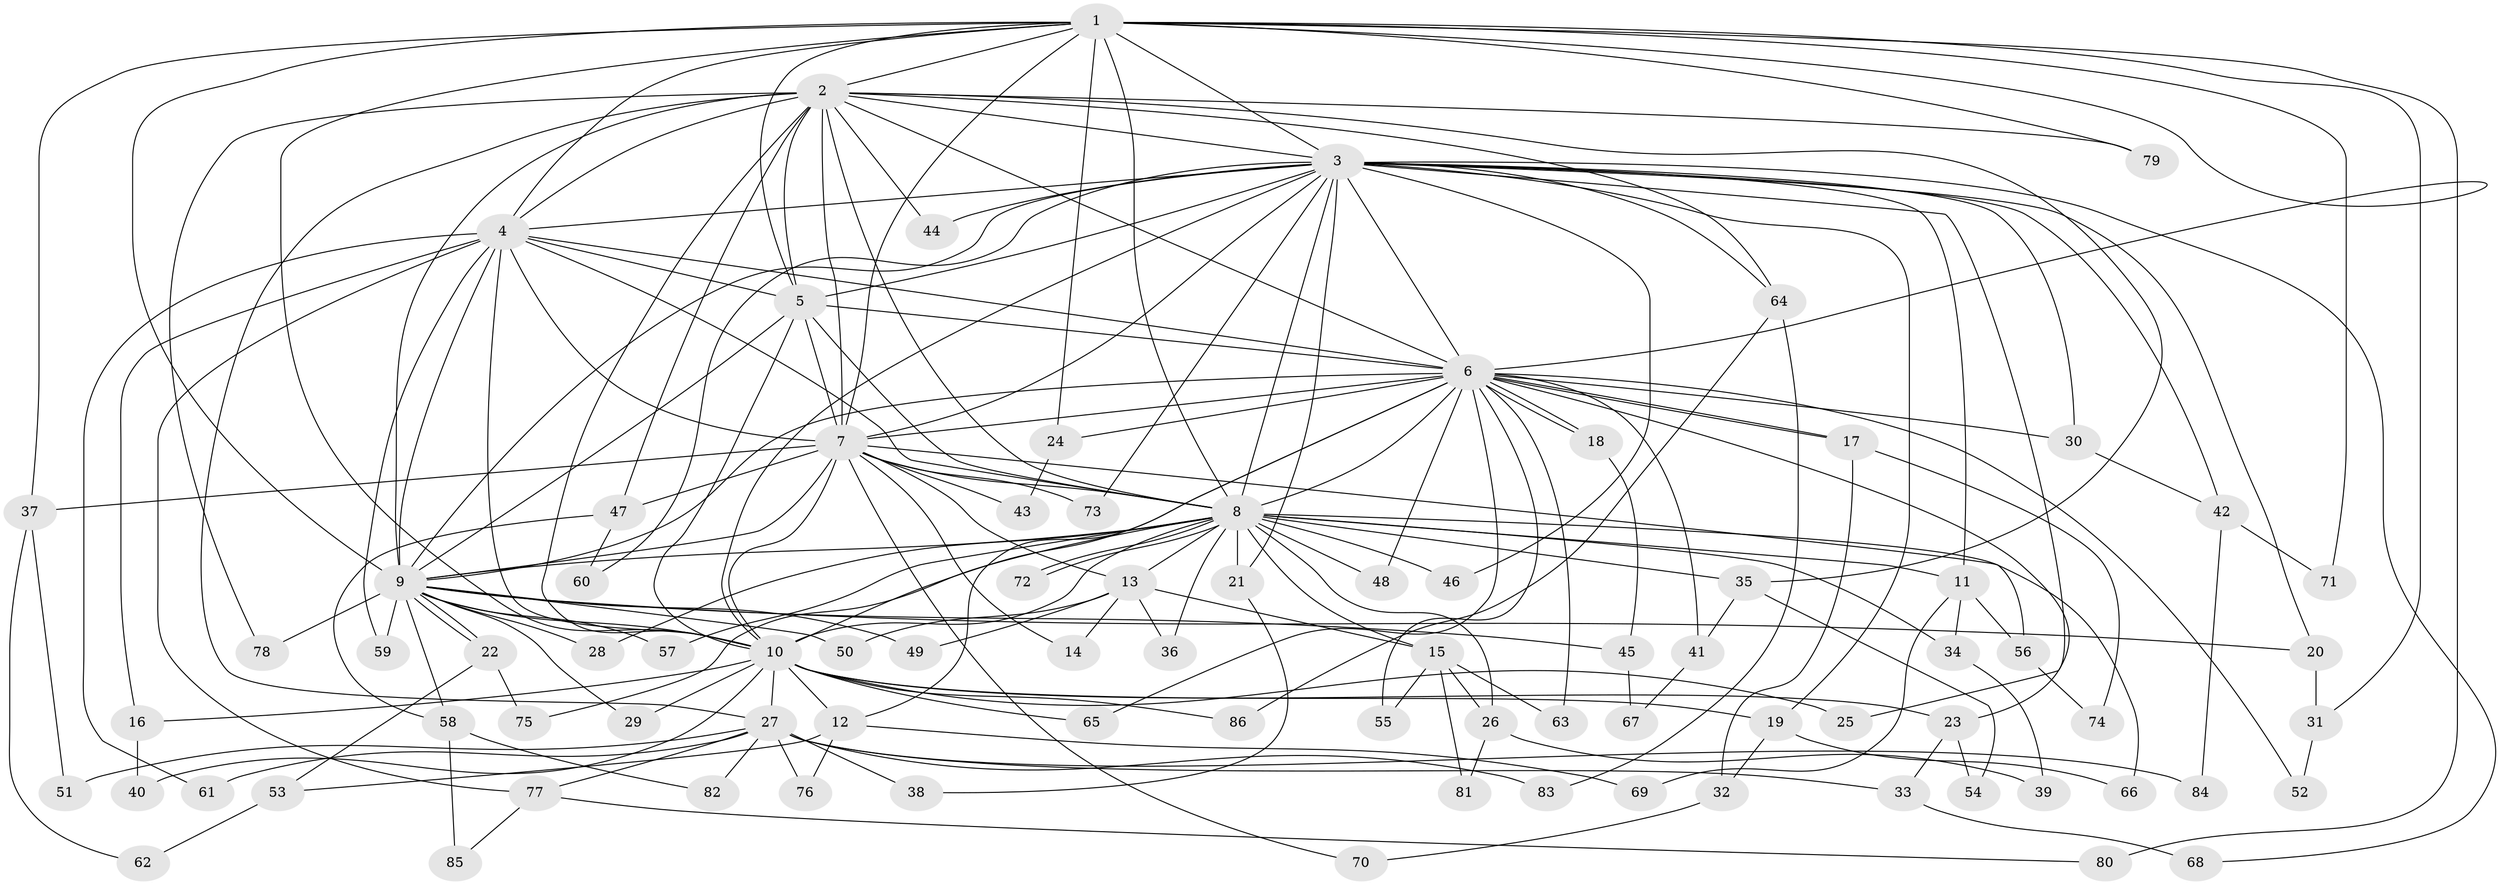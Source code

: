 // coarse degree distribution, {11: 0.0196078431372549, 17: 0.0196078431372549, 19: 0.0196078431372549, 8: 0.0196078431372549, 20: 0.0196078431372549, 15: 0.0392156862745098, 23: 0.0196078431372549, 18: 0.0196078431372549, 5: 0.058823529411764705, 4: 0.13725490196078433, 2: 0.37254901960784315, 3: 0.2549019607843137}
// Generated by graph-tools (version 1.1) at 2025/17/03/04/25 18:17:51]
// undirected, 86 vertices, 197 edges
graph export_dot {
graph [start="1"]
  node [color=gray90,style=filled];
  1;
  2;
  3;
  4;
  5;
  6;
  7;
  8;
  9;
  10;
  11;
  12;
  13;
  14;
  15;
  16;
  17;
  18;
  19;
  20;
  21;
  22;
  23;
  24;
  25;
  26;
  27;
  28;
  29;
  30;
  31;
  32;
  33;
  34;
  35;
  36;
  37;
  38;
  39;
  40;
  41;
  42;
  43;
  44;
  45;
  46;
  47;
  48;
  49;
  50;
  51;
  52;
  53;
  54;
  55;
  56;
  57;
  58;
  59;
  60;
  61;
  62;
  63;
  64;
  65;
  66;
  67;
  68;
  69;
  70;
  71;
  72;
  73;
  74;
  75;
  76;
  77;
  78;
  79;
  80;
  81;
  82;
  83;
  84;
  85;
  86;
  1 -- 2;
  1 -- 3;
  1 -- 4;
  1 -- 5;
  1 -- 6;
  1 -- 7;
  1 -- 8;
  1 -- 9;
  1 -- 10;
  1 -- 24;
  1 -- 31;
  1 -- 37;
  1 -- 71;
  1 -- 79;
  1 -- 80;
  2 -- 3;
  2 -- 4;
  2 -- 5;
  2 -- 6;
  2 -- 7;
  2 -- 8;
  2 -- 9;
  2 -- 10;
  2 -- 27;
  2 -- 35;
  2 -- 44;
  2 -- 47;
  2 -- 64;
  2 -- 78;
  2 -- 79;
  3 -- 4;
  3 -- 5;
  3 -- 6;
  3 -- 7;
  3 -- 8;
  3 -- 9;
  3 -- 10;
  3 -- 11;
  3 -- 19;
  3 -- 20;
  3 -- 21;
  3 -- 25;
  3 -- 30;
  3 -- 42;
  3 -- 44;
  3 -- 46;
  3 -- 60;
  3 -- 64;
  3 -- 68;
  3 -- 73;
  4 -- 5;
  4 -- 6;
  4 -- 7;
  4 -- 8;
  4 -- 9;
  4 -- 10;
  4 -- 16;
  4 -- 59;
  4 -- 61;
  4 -- 77;
  5 -- 6;
  5 -- 7;
  5 -- 8;
  5 -- 9;
  5 -- 10;
  6 -- 7;
  6 -- 8;
  6 -- 9;
  6 -- 10;
  6 -- 12;
  6 -- 17;
  6 -- 17;
  6 -- 18;
  6 -- 18;
  6 -- 23;
  6 -- 24;
  6 -- 30;
  6 -- 41;
  6 -- 48;
  6 -- 52;
  6 -- 55;
  6 -- 63;
  6 -- 65;
  7 -- 8;
  7 -- 9;
  7 -- 10;
  7 -- 13;
  7 -- 14;
  7 -- 37;
  7 -- 43;
  7 -- 47;
  7 -- 56;
  7 -- 70;
  7 -- 73;
  8 -- 9;
  8 -- 10;
  8 -- 11;
  8 -- 13;
  8 -- 15;
  8 -- 21;
  8 -- 26;
  8 -- 28;
  8 -- 34;
  8 -- 35;
  8 -- 36;
  8 -- 46;
  8 -- 48;
  8 -- 57;
  8 -- 66;
  8 -- 72;
  8 -- 72;
  8 -- 75;
  9 -- 10;
  9 -- 20;
  9 -- 22;
  9 -- 22;
  9 -- 28;
  9 -- 29;
  9 -- 45;
  9 -- 49;
  9 -- 50;
  9 -- 57;
  9 -- 58;
  9 -- 59;
  9 -- 78;
  10 -- 12;
  10 -- 16;
  10 -- 19;
  10 -- 23;
  10 -- 25;
  10 -- 27;
  10 -- 29;
  10 -- 40;
  10 -- 65;
  10 -- 86;
  11 -- 34;
  11 -- 56;
  11 -- 69;
  12 -- 53;
  12 -- 69;
  12 -- 76;
  13 -- 14;
  13 -- 15;
  13 -- 36;
  13 -- 49;
  13 -- 50;
  15 -- 26;
  15 -- 55;
  15 -- 63;
  15 -- 81;
  16 -- 40;
  17 -- 32;
  17 -- 74;
  18 -- 45;
  19 -- 32;
  19 -- 66;
  20 -- 31;
  21 -- 38;
  22 -- 53;
  22 -- 75;
  23 -- 33;
  23 -- 54;
  24 -- 43;
  26 -- 39;
  26 -- 81;
  27 -- 33;
  27 -- 38;
  27 -- 51;
  27 -- 61;
  27 -- 76;
  27 -- 77;
  27 -- 82;
  27 -- 83;
  27 -- 84;
  30 -- 42;
  31 -- 52;
  32 -- 70;
  33 -- 68;
  34 -- 39;
  35 -- 41;
  35 -- 54;
  37 -- 51;
  37 -- 62;
  41 -- 67;
  42 -- 71;
  42 -- 84;
  45 -- 67;
  47 -- 58;
  47 -- 60;
  53 -- 62;
  56 -- 74;
  58 -- 82;
  58 -- 85;
  64 -- 83;
  64 -- 86;
  77 -- 80;
  77 -- 85;
}
